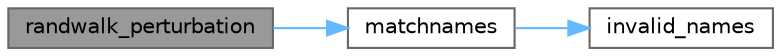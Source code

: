 digraph "randwalk_perturbation"
{
 // LATEX_PDF_SIZE
  bgcolor="transparent";
  edge [fontname=Helvetica,fontsize=10,labelfontname=Helvetica,labelfontsize=10];
  node [fontname=Helvetica,fontsize=10,shape=box,height=0.2,width=0.4];
  rankdir="LR";
  Node1 [id="Node000001",label="randwalk_perturbation",height=0.2,width=0.4,color="gray40", fillcolor="grey60", style="filled", fontcolor="black",tooltip=" "];
  Node1 -> Node2 [id="edge1_Node000001_Node000002",color="steelblue1",style="solid",tooltip=" "];
  Node2 [id="Node000002",label="matchnames",height=0.2,width=0.4,color="grey40", fillcolor="white", style="filled",URL="$pomp__defines_8h.html#a76a484fb785e5a4b35f15e41a1b8fc1b",tooltip=" "];
  Node2 -> Node3 [id="edge2_Node000002_Node000003",color="steelblue1",style="solid",tooltip=" "];
  Node3 [id="Node000003",label="invalid_names",height=0.2,width=0.4,color="grey40", fillcolor="white", style="filled",URL="$pomp__defines_8h.html#ac56010c8d35a155162376d066856f663",tooltip=" "];
}

